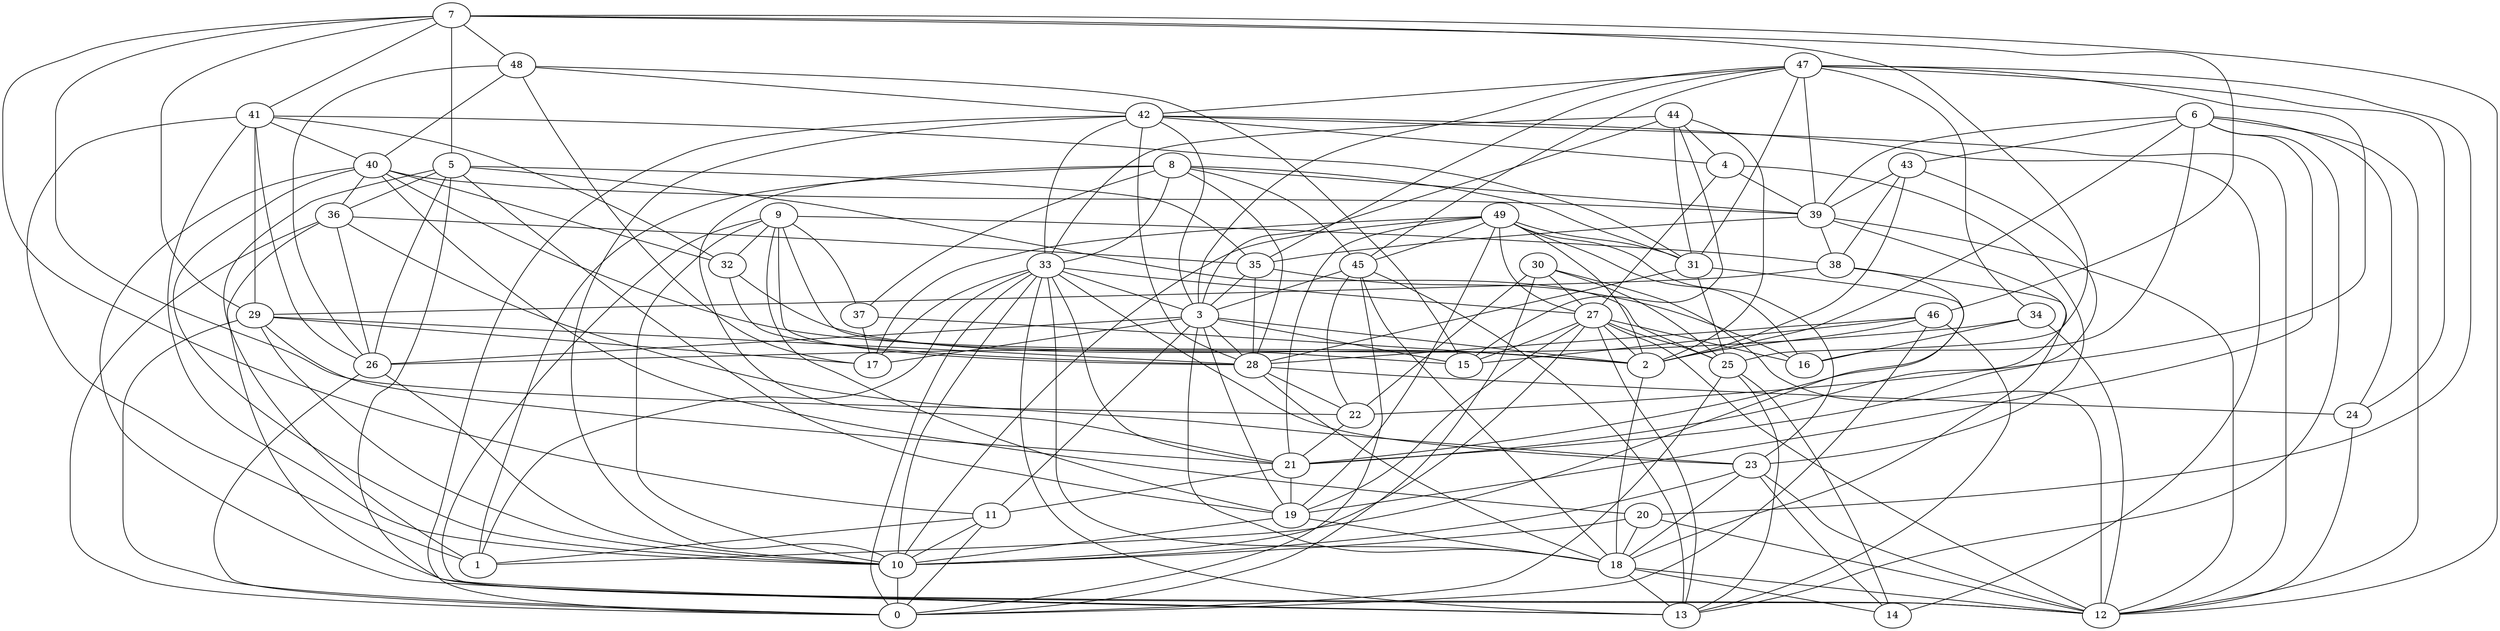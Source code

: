 digraph GG_graph {

subgraph G_graph {
edge [color = black]
"48" -> "17" [dir = none]
"48" -> "15" [dir = none]
"24" -> "12" [dir = none]
"31" -> "25" [dir = none]
"31" -> "28" [dir = none]
"46" -> "0" [dir = none]
"46" -> "2" [dir = none]
"8" -> "1" [dir = none]
"8" -> "28" [dir = none]
"37" -> "2" [dir = none]
"18" -> "12" [dir = none]
"18" -> "14" [dir = none]
"33" -> "10" [dir = none]
"33" -> "0" [dir = none]
"33" -> "21" [dir = none]
"33" -> "3" [dir = none]
"33" -> "1" [dir = none]
"33" -> "23" [dir = none]
"33" -> "27" [dir = none]
"33" -> "17" [dir = none]
"30" -> "22" [dir = none]
"30" -> "12" [dir = none]
"45" -> "18" [dir = none]
"45" -> "13" [dir = none]
"6" -> "39" [dir = none]
"6" -> "2" [dir = none]
"3" -> "2" [dir = none]
"3" -> "17" [dir = none]
"3" -> "28" [dir = none]
"3" -> "11" [dir = none]
"11" -> "1" [dir = none]
"39" -> "38" [dir = none]
"39" -> "21" [dir = none]
"20" -> "12" [dir = none]
"20" -> "10" [dir = none]
"38" -> "21" [dir = none]
"4" -> "27" [dir = none]
"4" -> "39" [dir = none]
"43" -> "21" [dir = none]
"43" -> "38" [dir = none]
"7" -> "22" [dir = none]
"7" -> "46" [dir = none]
"10" -> "0" [dir = none]
"35" -> "3" [dir = none]
"35" -> "28" [dir = none]
"27" -> "15" [dir = none]
"27" -> "12" [dir = none]
"27" -> "16" [dir = none]
"27" -> "25" [dir = none]
"27" -> "2" [dir = none]
"27" -> "19" [dir = none]
"29" -> "21" [dir = none]
"29" -> "28" [dir = none]
"41" -> "31" [dir = none]
"41" -> "26" [dir = none]
"41" -> "29" [dir = none]
"41" -> "32" [dir = none]
"28" -> "24" [dir = none]
"28" -> "18" [dir = none]
"28" -> "22" [dir = none]
"22" -> "21" [dir = none]
"36" -> "35" [dir = none]
"36" -> "12" [dir = none]
"40" -> "39" [dir = none]
"40" -> "10" [dir = none]
"9" -> "32" [dir = none]
"9" -> "37" [dir = none]
"9" -> "19" [dir = none]
"9" -> "12" [dir = none]
"9" -> "38" [dir = none]
"9" -> "28" [dir = none]
"9" -> "15" [dir = none]
"21" -> "19" [dir = none]
"23" -> "10" [dir = none]
"5" -> "1" [dir = none]
"5" -> "13" [dir = none]
"5" -> "35" [dir = none]
"5" -> "26" [dir = none]
"32" -> "2" [dir = none]
"26" -> "0" [dir = none]
"19" -> "18" [dir = none]
"47" -> "22" [dir = none]
"47" -> "42" [dir = none]
"42" -> "14" [dir = none]
"42" -> "3" [dir = none]
"42" -> "28" [dir = none]
"49" -> "16" [dir = none]
"49" -> "2" [dir = none]
"49" -> "27" [dir = none]
"25" -> "14" [dir = none]
"25" -> "0" [dir = none]
"25" -> "13" [dir = none]
"44" -> "3" [dir = none]
"44" -> "4" [dir = none]
"44" -> "33" [dir = none]
"44" -> "31" [dir = none]
"34" -> "12" [dir = none]
"34" -> "16" [dir = none]
"29" -> "10" [dir = none]
"26" -> "10" [dir = none]
"5" -> "19" [dir = none]
"8" -> "45" [dir = none]
"42" -> "4" [dir = none]
"23" -> "18" [dir = none]
"29" -> "0" [dir = none]
"49" -> "31" [dir = none]
"7" -> "41" [dir = none]
"42" -> "33" [dir = none]
"19" -> "10" [dir = none]
"42" -> "12" [dir = none]
"7" -> "5" [dir = none]
"6" -> "16" [dir = none]
"33" -> "18" [dir = none]
"46" -> "13" [dir = none]
"49" -> "21" [dir = none]
"47" -> "24" [dir = none]
"8" -> "33" [dir = none]
"41" -> "40" [dir = none]
"43" -> "2" [dir = none]
"11" -> "10" [dir = none]
"5" -> "36" [dir = none]
"36" -> "23" [dir = none]
"5" -> "25" [dir = none]
"23" -> "14" [dir = none]
"38" -> "18" [dir = none]
"48" -> "40" [dir = none]
"29" -> "17" [dir = none]
"45" -> "0" [dir = none]
"30" -> "25" [dir = none]
"37" -> "17" [dir = none]
"47" -> "45" [dir = none]
"38" -> "29" [dir = none]
"11" -> "0" [dir = none]
"6" -> "13" [dir = none]
"45" -> "3" [dir = none]
"27" -> "10" [dir = none]
"42" -> "0" [dir = none]
"48" -> "42" [dir = none]
"39" -> "12" [dir = none]
"30" -> "0" [dir = none]
"47" -> "34" [dir = none]
"34" -> "26" [dir = none]
"4" -> "23" [dir = none]
"8" -> "21" [dir = none]
"41" -> "10" [dir = none]
"6" -> "12" [dir = none]
"30" -> "27" [dir = none]
"3" -> "26" [dir = none]
"7" -> "11" [dir = none]
"27" -> "13" [dir = none]
"18" -> "13" [dir = none]
"40" -> "13" [dir = none]
"7" -> "48" [dir = none]
"49" -> "45" [dir = none]
"36" -> "0" [dir = none]
"49" -> "23" [dir = none]
"3" -> "18" [dir = none]
"23" -> "12" [dir = none]
"42" -> "10" [dir = none]
"47" -> "31" [dir = none]
"49" -> "10" [dir = none]
"44" -> "2" [dir = none]
"46" -> "28" [dir = none]
"7" -> "25" [dir = none]
"47" -> "35" [dir = none]
"3" -> "15" [dir = none]
"40" -> "36" [dir = none]
"47" -> "3" [dir = none]
"3" -> "19" [dir = none]
"36" -> "26" [dir = none]
"46" -> "15" [dir = none]
"39" -> "35" [dir = none]
"32" -> "28" [dir = none]
"2" -> "18" [dir = none]
"45" -> "22" [dir = none]
"8" -> "37" [dir = none]
"43" -> "39" [dir = none]
"48" -> "26" [dir = none]
"21" -> "11" [dir = none]
"40" -> "2" [dir = none]
"40" -> "20" [dir = none]
"6" -> "24" [dir = none]
"49" -> "19" [dir = none]
"35" -> "16" [dir = none]
"47" -> "20" [dir = none]
"6" -> "43" [dir = none]
"40" -> "32" [dir = none]
"20" -> "18" [dir = none]
"9" -> "10" [dir = none]
"41" -> "1" [dir = none]
"6" -> "19" [dir = none]
"7" -> "12" [dir = none]
"44" -> "15" [dir = none]
"31" -> "1" [dir = none]
"7" -> "29" [dir = none]
"8" -> "31" [dir = none]
"8" -> "39" [dir = none]
"49" -> "17" [dir = none]
"47" -> "39" [dir = none]
"33" -> "13" [dir = none]
}

}
